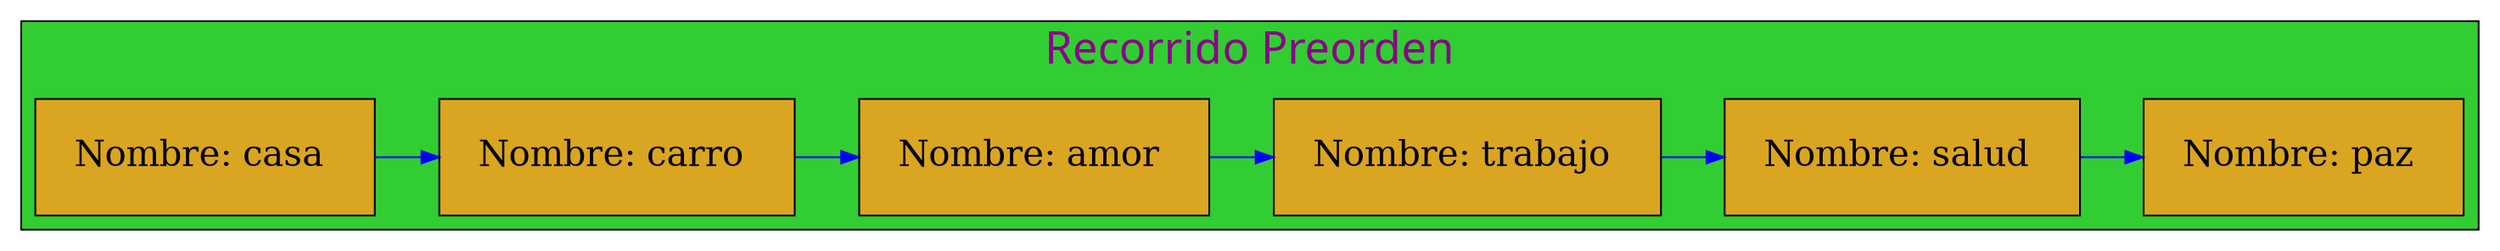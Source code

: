 digraph Preorden_Traversal{

graph[ranksep= "0.5",nodesep= "0.5"];subgraph cluster_4{

label="Recorrido Preorden";
labelloc=t;
fontcolor=magenta4;
fontname=algerian;
fontsize=25;
style=filled;
fillcolor=limegreen;

node[margin=0.3 shape=box style=filled fontcolor=black fillcolor=goldenrod fontsize=20];
{rank=same;

25770475840[label="Nombre: casa " ];
25770476048[label="Nombre: carro " ];
25770476704[label="Nombre: amor " ];
25770476448[label="Nombre: trabajo " ];
25770476256[label="Nombre: salud " ];
25770477264[label="Nombre: paz " ];
};
25770475840 -> 25770476048 -> 25770476704 -> 25770476448 -> 25770476256 -> 25770477264 

[color=blue ];
}

}